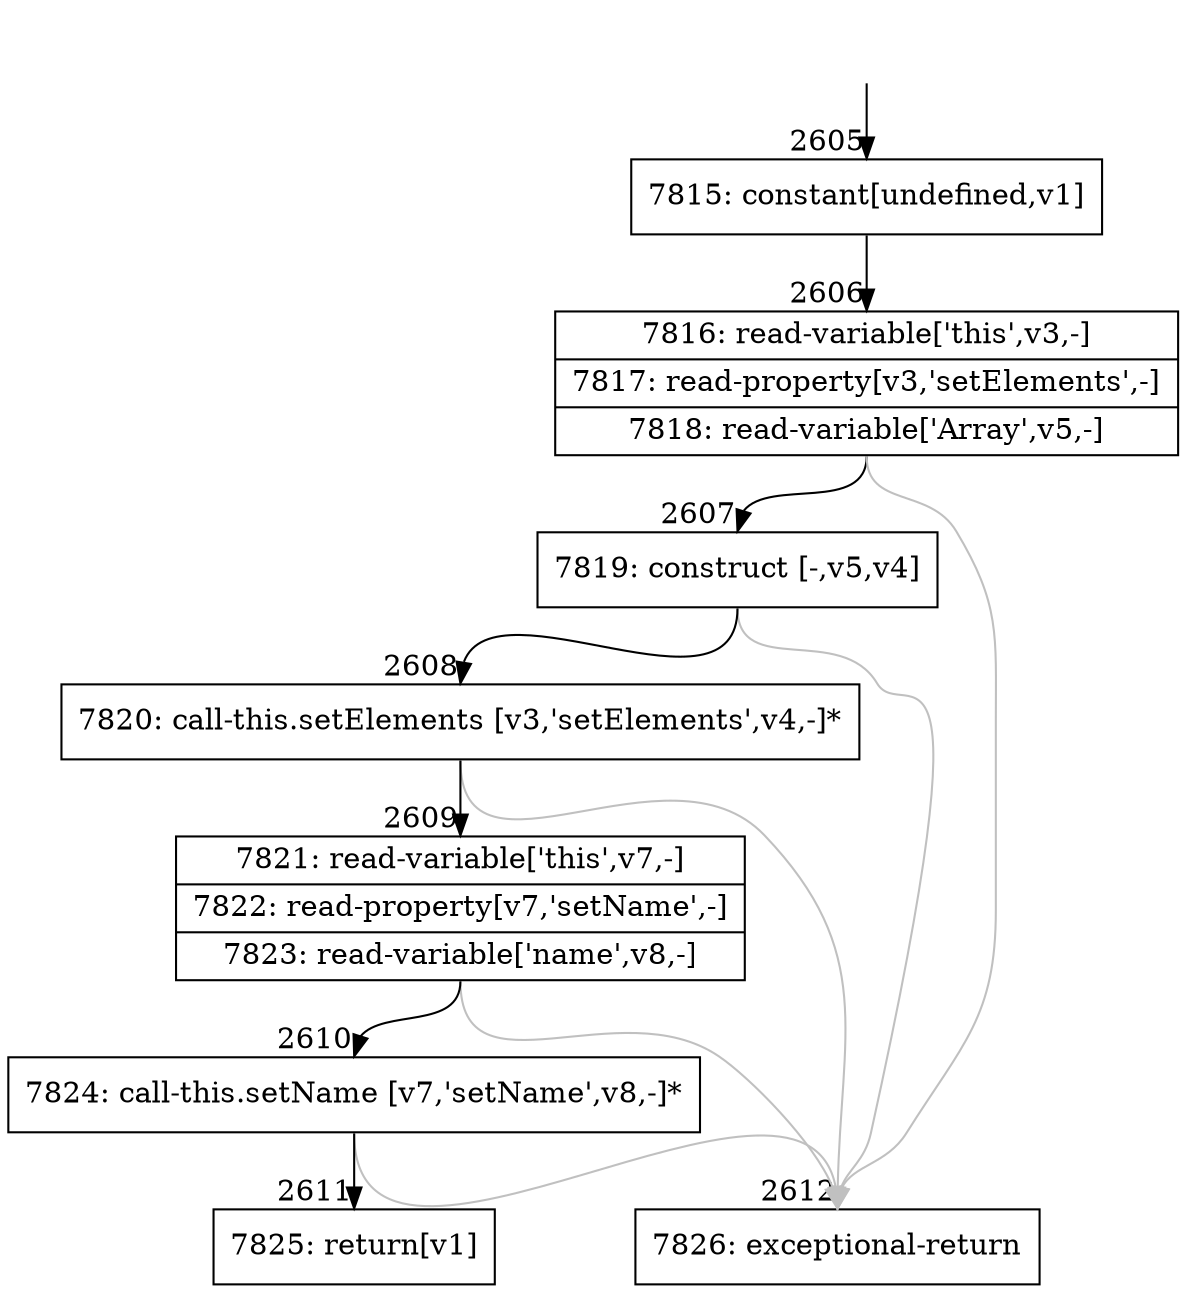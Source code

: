 digraph {
rankdir="TD"
BB_entry284[shape=none,label=""];
BB_entry284 -> BB2605 [tailport=s, headport=n, headlabel="    2605"]
BB2605 [shape=record label="{7815: constant[undefined,v1]}" ] 
BB2605 -> BB2606 [tailport=s, headport=n, headlabel="      2606"]
BB2606 [shape=record label="{7816: read-variable['this',v3,-]|7817: read-property[v3,'setElements',-]|7818: read-variable['Array',v5,-]}" ] 
BB2606 -> BB2607 [tailport=s, headport=n, headlabel="      2607"]
BB2606 -> BB2612 [tailport=s, headport=n, color=gray, headlabel="      2612"]
BB2607 [shape=record label="{7819: construct [-,v5,v4]}" ] 
BB2607 -> BB2608 [tailport=s, headport=n, headlabel="      2608"]
BB2607 -> BB2612 [tailport=s, headport=n, color=gray]
BB2608 [shape=record label="{7820: call-this.setElements [v3,'setElements',v4,-]*}" ] 
BB2608 -> BB2609 [tailport=s, headport=n, headlabel="      2609"]
BB2608 -> BB2612 [tailport=s, headport=n, color=gray]
BB2609 [shape=record label="{7821: read-variable['this',v7,-]|7822: read-property[v7,'setName',-]|7823: read-variable['name',v8,-]}" ] 
BB2609 -> BB2610 [tailport=s, headport=n, headlabel="      2610"]
BB2609 -> BB2612 [tailport=s, headport=n, color=gray]
BB2610 [shape=record label="{7824: call-this.setName [v7,'setName',v8,-]*}" ] 
BB2610 -> BB2611 [tailport=s, headport=n, headlabel="      2611"]
BB2610 -> BB2612 [tailport=s, headport=n, color=gray]
BB2611 [shape=record label="{7825: return[v1]}" ] 
BB2612 [shape=record label="{7826: exceptional-return}" ] 
//#$~ 3032
}
